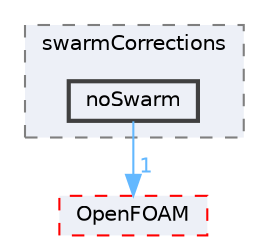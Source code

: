 digraph "src/phaseSystemModels/reactingEuler/multiphaseSystem/interfacialModels/swarmCorrections/noSwarm"
{
 // LATEX_PDF_SIZE
  bgcolor="transparent";
  edge [fontname=Helvetica,fontsize=10,labelfontname=Helvetica,labelfontsize=10];
  node [fontname=Helvetica,fontsize=10,shape=box,height=0.2,width=0.4];
  compound=true
  subgraph clusterdir_de431f68029518eb0fddb400c4bb8f04 {
    graph [ bgcolor="#edf0f7", pencolor="grey50", label="swarmCorrections", fontname=Helvetica,fontsize=10 style="filled,dashed", URL="dir_de431f68029518eb0fddb400c4bb8f04.html",tooltip=""]
  dir_116c1bf929c241d7ef72bc4936ff2098 [label="noSwarm", fillcolor="#edf0f7", color="grey25", style="filled,bold", URL="dir_116c1bf929c241d7ef72bc4936ff2098.html",tooltip=""];
  }
  dir_c5473ff19b20e6ec4dfe5c310b3778a8 [label="OpenFOAM", fillcolor="#edf0f7", color="red", style="filled,dashed", URL="dir_c5473ff19b20e6ec4dfe5c310b3778a8.html",tooltip=""];
  dir_116c1bf929c241d7ef72bc4936ff2098->dir_c5473ff19b20e6ec4dfe5c310b3778a8 [headlabel="1", labeldistance=1.5 headhref="dir_002604_002695.html" href="dir_002604_002695.html" color="steelblue1" fontcolor="steelblue1"];
}
